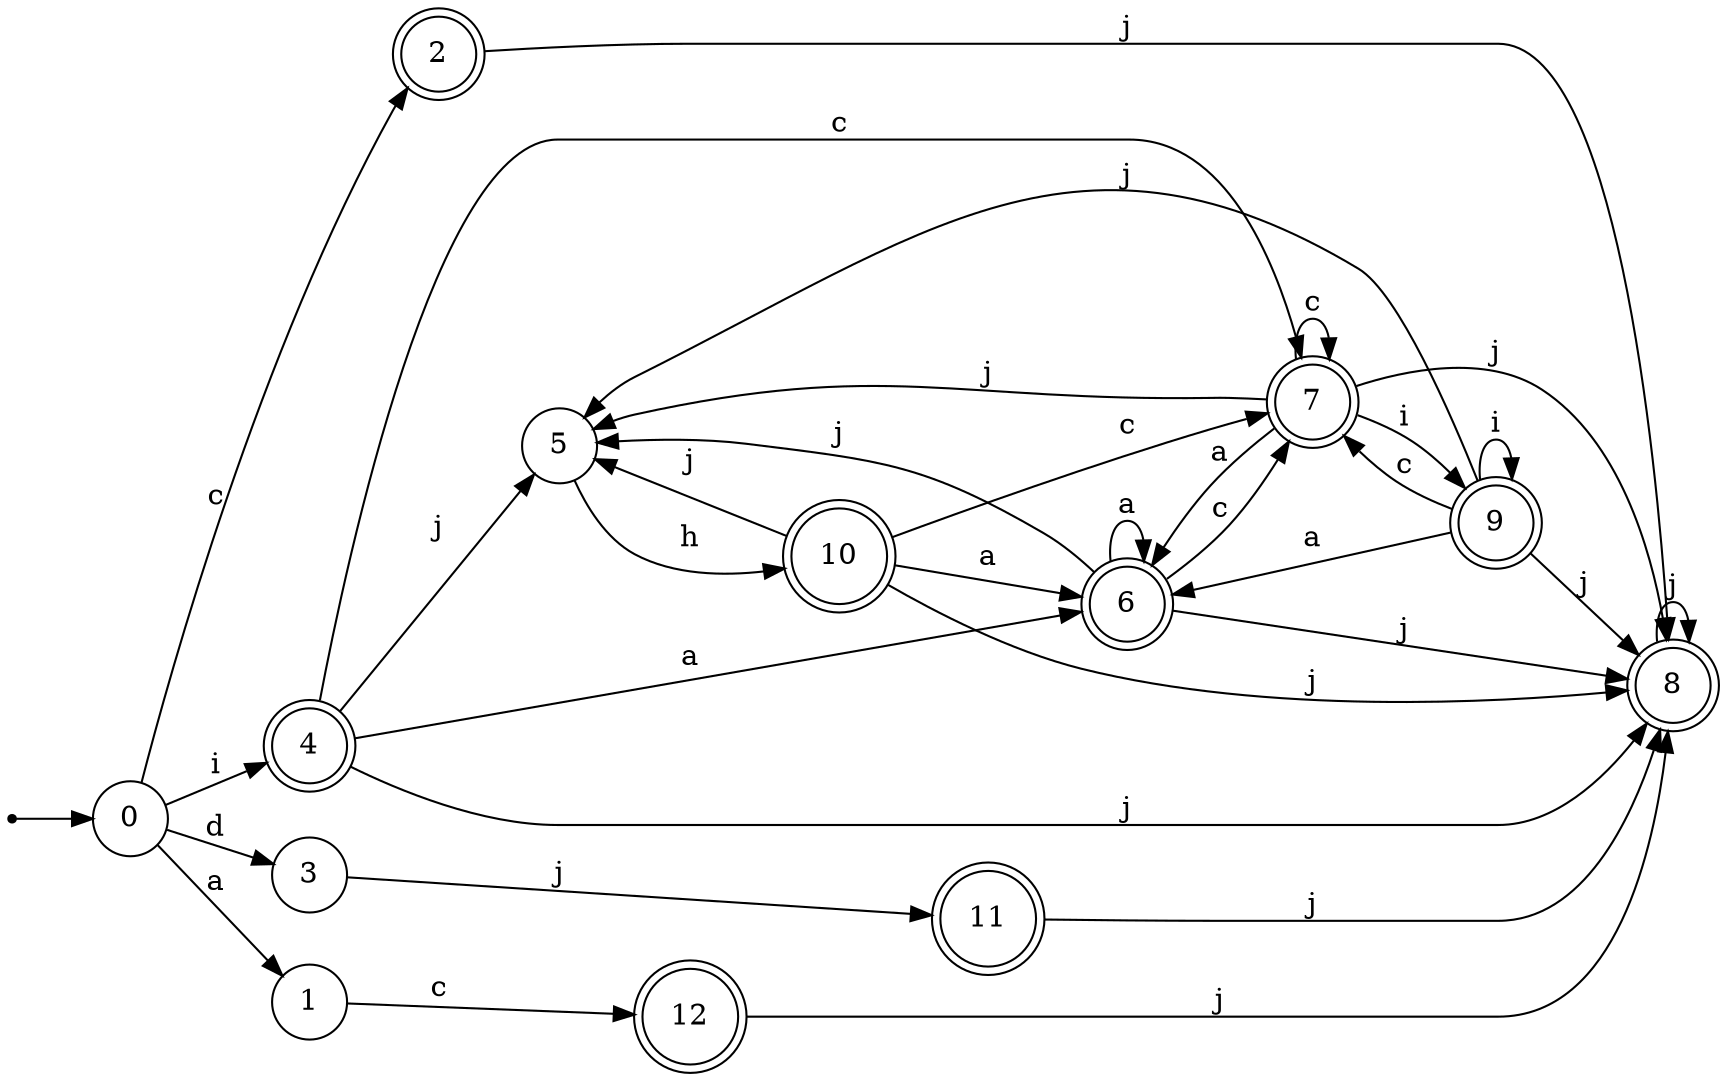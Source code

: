 digraph finite_state_machine {
rankdir=LR;
size="20,20";
node [shape = point]; "dummy0"
node [shape = circle]; "0";
"dummy0" -> "0";
node [shape = circle]; "1";
node [shape = doublecircle]; "2";node [shape = circle]; "3";
node [shape = doublecircle]; "4";node [shape = circle]; "5";
node [shape = doublecircle]; "6";node [shape = doublecircle]; "7";node [shape = doublecircle]; "8";node [shape = doublecircle]; "9";node [shape = doublecircle]; "10";node [shape = doublecircle]; "11";node [shape = doublecircle]; "12";"0" -> "1" [label = "a"];
 "0" -> "2" [label = "c"];
 "0" -> "3" [label = "d"];
 "0" -> "4" [label = "i"];
 "4" -> "8" [label = "j"];
 "4" -> "5" [label = "j"];
 "4" -> "6" [label = "a"];
 "4" -> "7" [label = "c"];
 "8" -> "8" [label = "j"];
 "7" -> "7" [label = "c"];
 "7" -> "9" [label = "i"];
 "7" -> "8" [label = "j"];
 "7" -> "5" [label = "j"];
 "7" -> "6" [label = "a"];
 "9" -> "9" [label = "i"];
 "9" -> "7" [label = "c"];
 "9" -> "8" [label = "j"];
 "9" -> "5" [label = "j"];
 "9" -> "6" [label = "a"];
 "6" -> "6" [label = "a"];
 "6" -> "8" [label = "j"];
 "6" -> "5" [label = "j"];
 "6" -> "7" [label = "c"];
 "5" -> "10" [label = "h"];
 "10" -> "8" [label = "j"];
 "10" -> "5" [label = "j"];
 "10" -> "6" [label = "a"];
 "10" -> "7" [label = "c"];
 "3" -> "11" [label = "j"];
 "11" -> "8" [label = "j"];
 "2" -> "8" [label = "j"];
 "1" -> "12" [label = "c"];
 "12" -> "8" [label = "j"];
 }
